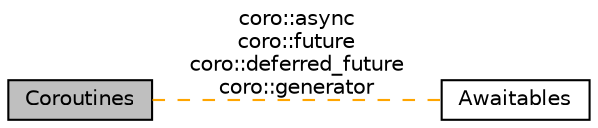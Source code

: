 digraph "Coroutines"
{
  edge [fontname="Helvetica",fontsize="10",labelfontname="Helvetica",labelfontsize="10"];
  node [fontname="Helvetica",fontsize="10",shape=box];
  rankdir=LR;
  Node1 [label="Coroutines",height=0.2,width=0.4,color="black", fillcolor="grey75", style="filled", fontcolor="black",tooltip=" "];
  Node2 [label="Awaitables",height=0.2,width=0.4,color="black", fillcolor="white", style="filled",URL="$group__awaitable.html",tooltip=" "];
  Node1->Node2 [shape=plaintext, label="coro::async\ncoro::future\ncoro::deferred_future\ncoro::generator", color="orange", dir="none", style="dashed"];
}

